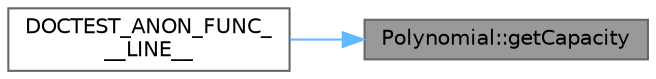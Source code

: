 digraph "Polynomial::getCapacity"
{
 // INTERACTIVE_SVG=YES
 // LATEX_PDF_SIZE
  bgcolor="transparent";
  edge [fontname=Helvetica,fontsize=10,labelfontname=Helvetica,labelfontsize=10];
  node [fontname=Helvetica,fontsize=10,shape=box,height=0.2,width=0.4];
  rankdir="RL";
  Node1 [label="Polynomial::getCapacity",height=0.2,width=0.4,color="gray40", fillcolor="grey60", style="filled", fontcolor="black",tooltip=" "];
  Node1 -> Node2 [dir="back",color="steelblue1",style="solid"];
  Node2 [label="DOCTEST_ANON_FUNC_\l__LINE__",height=0.2,width=0.4,color="grey40", fillcolor="white", style="filled",URL="$main_8cpp.html#afc0c14c4c71a07f7363e5acd6e1f904d",tooltip=" "];
}
